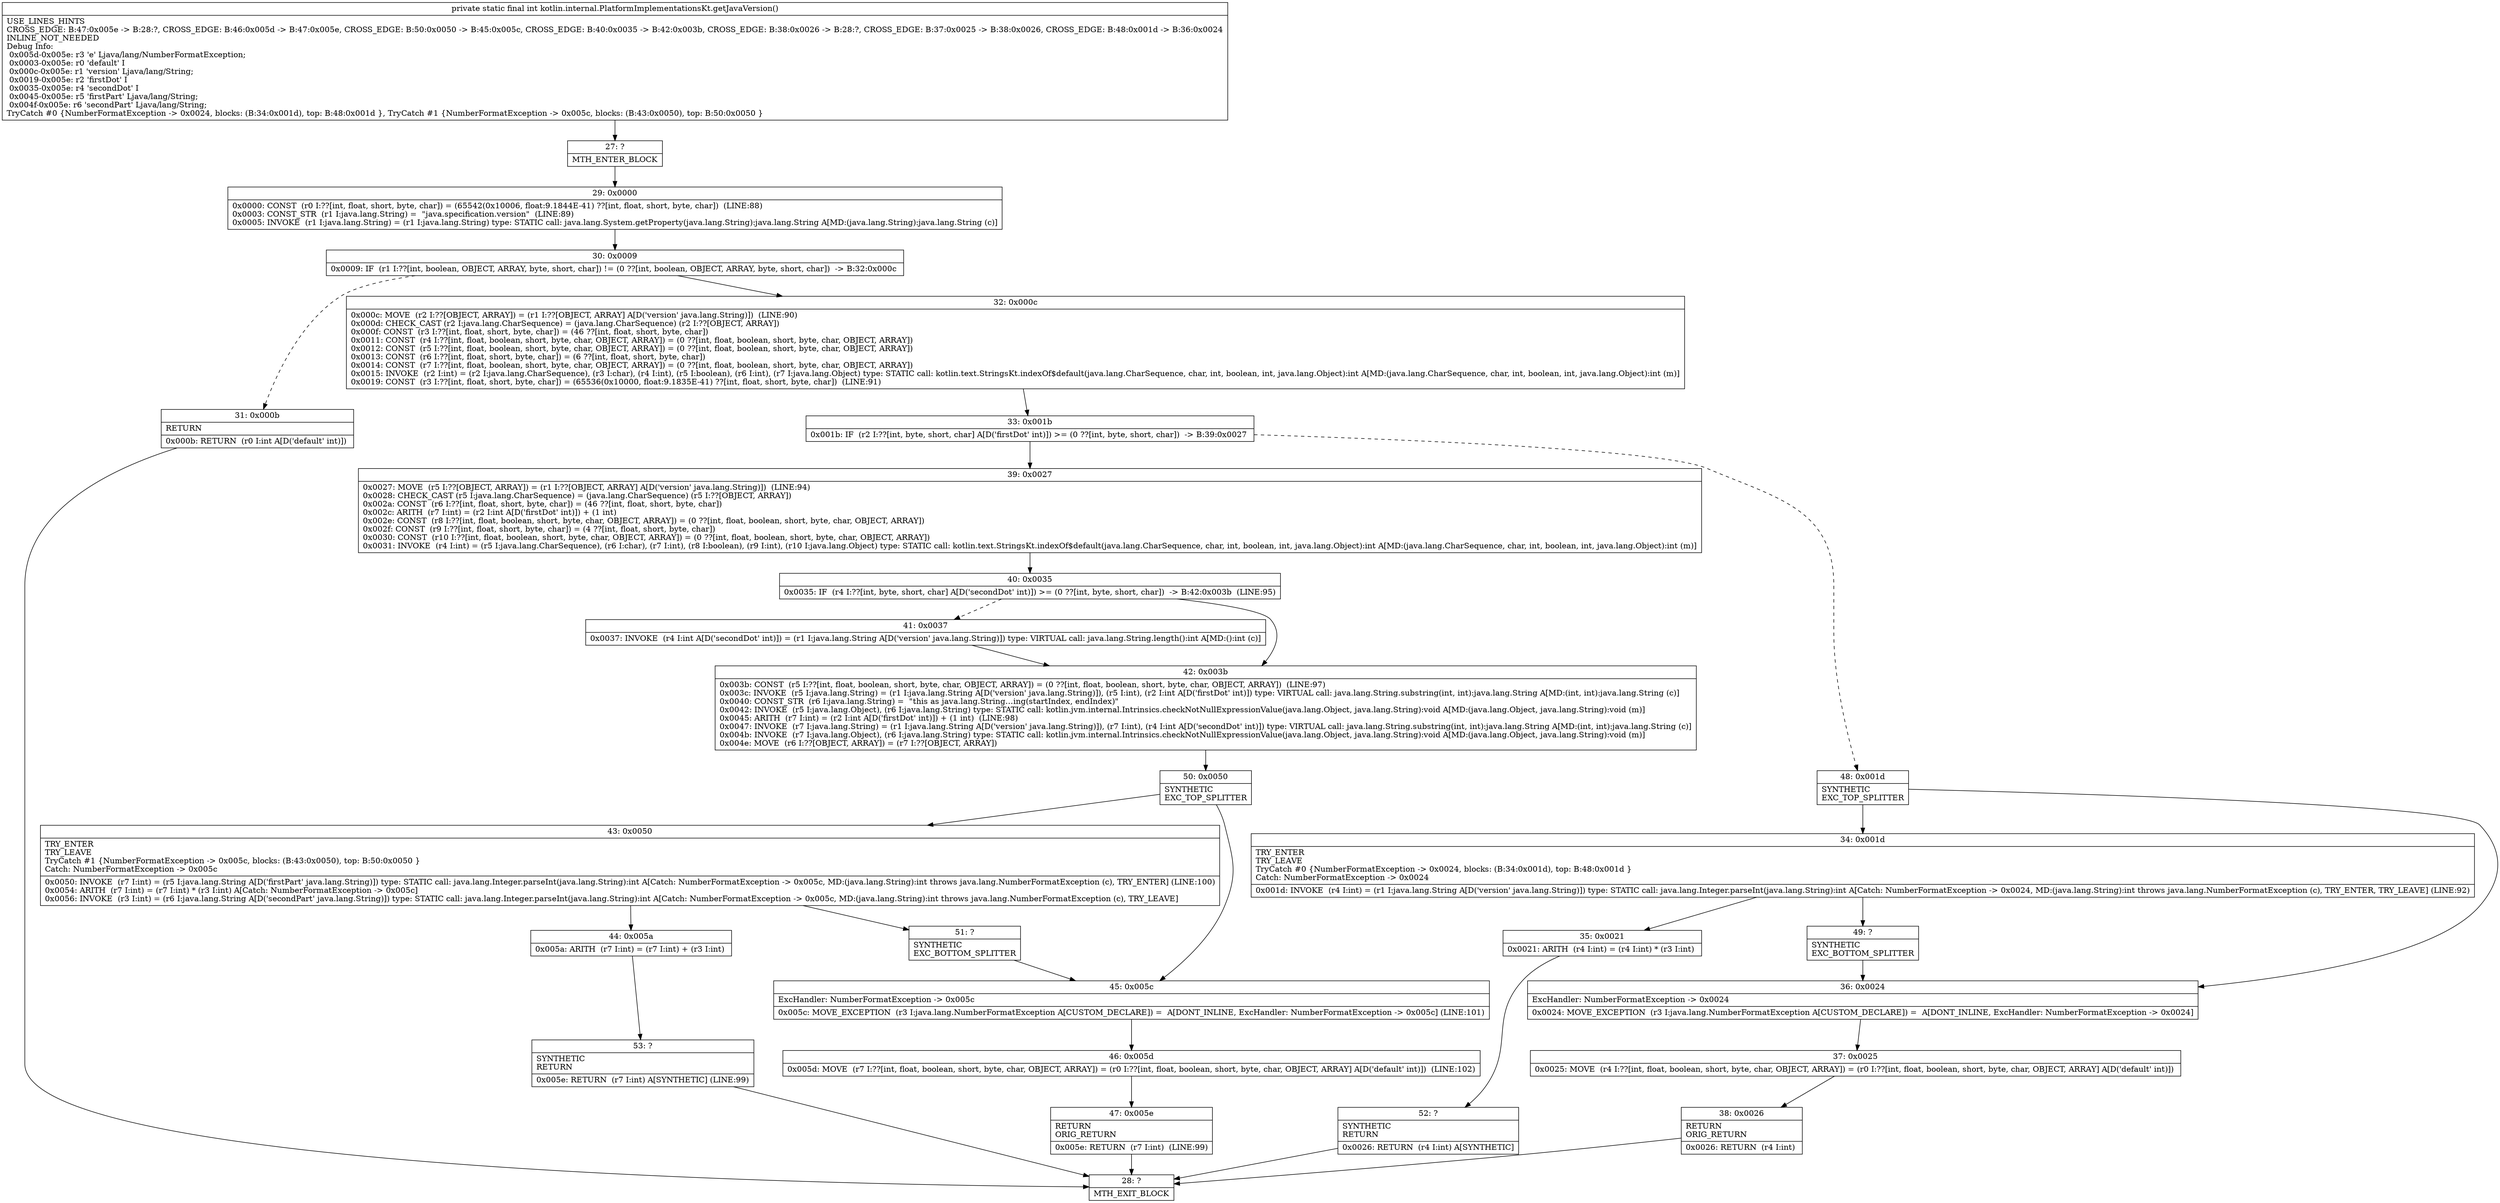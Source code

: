 digraph "CFG forkotlin.internal.PlatformImplementationsKt.getJavaVersion()I" {
Node_27 [shape=record,label="{27\:\ ?|MTH_ENTER_BLOCK\l}"];
Node_29 [shape=record,label="{29\:\ 0x0000|0x0000: CONST  (r0 I:??[int, float, short, byte, char]) = (65542(0x10006, float:9.1844E\-41) ??[int, float, short, byte, char])  (LINE:88)\l0x0003: CONST_STR  (r1 I:java.lang.String) =  \"java.specification.version\"  (LINE:89)\l0x0005: INVOKE  (r1 I:java.lang.String) = (r1 I:java.lang.String) type: STATIC call: java.lang.System.getProperty(java.lang.String):java.lang.String A[MD:(java.lang.String):java.lang.String (c)]\l}"];
Node_30 [shape=record,label="{30\:\ 0x0009|0x0009: IF  (r1 I:??[int, boolean, OBJECT, ARRAY, byte, short, char]) != (0 ??[int, boolean, OBJECT, ARRAY, byte, short, char])  \-\> B:32:0x000c \l}"];
Node_31 [shape=record,label="{31\:\ 0x000b|RETURN\l|0x000b: RETURN  (r0 I:int A[D('default' int)]) \l}"];
Node_28 [shape=record,label="{28\:\ ?|MTH_EXIT_BLOCK\l}"];
Node_32 [shape=record,label="{32\:\ 0x000c|0x000c: MOVE  (r2 I:??[OBJECT, ARRAY]) = (r1 I:??[OBJECT, ARRAY] A[D('version' java.lang.String)])  (LINE:90)\l0x000d: CHECK_CAST (r2 I:java.lang.CharSequence) = (java.lang.CharSequence) (r2 I:??[OBJECT, ARRAY]) \l0x000f: CONST  (r3 I:??[int, float, short, byte, char]) = (46 ??[int, float, short, byte, char]) \l0x0011: CONST  (r4 I:??[int, float, boolean, short, byte, char, OBJECT, ARRAY]) = (0 ??[int, float, boolean, short, byte, char, OBJECT, ARRAY]) \l0x0012: CONST  (r5 I:??[int, float, boolean, short, byte, char, OBJECT, ARRAY]) = (0 ??[int, float, boolean, short, byte, char, OBJECT, ARRAY]) \l0x0013: CONST  (r6 I:??[int, float, short, byte, char]) = (6 ??[int, float, short, byte, char]) \l0x0014: CONST  (r7 I:??[int, float, boolean, short, byte, char, OBJECT, ARRAY]) = (0 ??[int, float, boolean, short, byte, char, OBJECT, ARRAY]) \l0x0015: INVOKE  (r2 I:int) = (r2 I:java.lang.CharSequence), (r3 I:char), (r4 I:int), (r5 I:boolean), (r6 I:int), (r7 I:java.lang.Object) type: STATIC call: kotlin.text.StringsKt.indexOf$default(java.lang.CharSequence, char, int, boolean, int, java.lang.Object):int A[MD:(java.lang.CharSequence, char, int, boolean, int, java.lang.Object):int (m)]\l0x0019: CONST  (r3 I:??[int, float, short, byte, char]) = (65536(0x10000, float:9.1835E\-41) ??[int, float, short, byte, char])  (LINE:91)\l}"];
Node_33 [shape=record,label="{33\:\ 0x001b|0x001b: IF  (r2 I:??[int, byte, short, char] A[D('firstDot' int)]) \>= (0 ??[int, byte, short, char])  \-\> B:39:0x0027 \l}"];
Node_39 [shape=record,label="{39\:\ 0x0027|0x0027: MOVE  (r5 I:??[OBJECT, ARRAY]) = (r1 I:??[OBJECT, ARRAY] A[D('version' java.lang.String)])  (LINE:94)\l0x0028: CHECK_CAST (r5 I:java.lang.CharSequence) = (java.lang.CharSequence) (r5 I:??[OBJECT, ARRAY]) \l0x002a: CONST  (r6 I:??[int, float, short, byte, char]) = (46 ??[int, float, short, byte, char]) \l0x002c: ARITH  (r7 I:int) = (r2 I:int A[D('firstDot' int)]) + (1 int) \l0x002e: CONST  (r8 I:??[int, float, boolean, short, byte, char, OBJECT, ARRAY]) = (0 ??[int, float, boolean, short, byte, char, OBJECT, ARRAY]) \l0x002f: CONST  (r9 I:??[int, float, short, byte, char]) = (4 ??[int, float, short, byte, char]) \l0x0030: CONST  (r10 I:??[int, float, boolean, short, byte, char, OBJECT, ARRAY]) = (0 ??[int, float, boolean, short, byte, char, OBJECT, ARRAY]) \l0x0031: INVOKE  (r4 I:int) = (r5 I:java.lang.CharSequence), (r6 I:char), (r7 I:int), (r8 I:boolean), (r9 I:int), (r10 I:java.lang.Object) type: STATIC call: kotlin.text.StringsKt.indexOf$default(java.lang.CharSequence, char, int, boolean, int, java.lang.Object):int A[MD:(java.lang.CharSequence, char, int, boolean, int, java.lang.Object):int (m)]\l}"];
Node_40 [shape=record,label="{40\:\ 0x0035|0x0035: IF  (r4 I:??[int, byte, short, char] A[D('secondDot' int)]) \>= (0 ??[int, byte, short, char])  \-\> B:42:0x003b  (LINE:95)\l}"];
Node_41 [shape=record,label="{41\:\ 0x0037|0x0037: INVOKE  (r4 I:int A[D('secondDot' int)]) = (r1 I:java.lang.String A[D('version' java.lang.String)]) type: VIRTUAL call: java.lang.String.length():int A[MD:():int (c)]\l}"];
Node_42 [shape=record,label="{42\:\ 0x003b|0x003b: CONST  (r5 I:??[int, float, boolean, short, byte, char, OBJECT, ARRAY]) = (0 ??[int, float, boolean, short, byte, char, OBJECT, ARRAY])  (LINE:97)\l0x003c: INVOKE  (r5 I:java.lang.String) = (r1 I:java.lang.String A[D('version' java.lang.String)]), (r5 I:int), (r2 I:int A[D('firstDot' int)]) type: VIRTUAL call: java.lang.String.substring(int, int):java.lang.String A[MD:(int, int):java.lang.String (c)]\l0x0040: CONST_STR  (r6 I:java.lang.String) =  \"this as java.lang.String…ing(startIndex, endIndex)\" \l0x0042: INVOKE  (r5 I:java.lang.Object), (r6 I:java.lang.String) type: STATIC call: kotlin.jvm.internal.Intrinsics.checkNotNullExpressionValue(java.lang.Object, java.lang.String):void A[MD:(java.lang.Object, java.lang.String):void (m)]\l0x0045: ARITH  (r7 I:int) = (r2 I:int A[D('firstDot' int)]) + (1 int)  (LINE:98)\l0x0047: INVOKE  (r7 I:java.lang.String) = (r1 I:java.lang.String A[D('version' java.lang.String)]), (r7 I:int), (r4 I:int A[D('secondDot' int)]) type: VIRTUAL call: java.lang.String.substring(int, int):java.lang.String A[MD:(int, int):java.lang.String (c)]\l0x004b: INVOKE  (r7 I:java.lang.Object), (r6 I:java.lang.String) type: STATIC call: kotlin.jvm.internal.Intrinsics.checkNotNullExpressionValue(java.lang.Object, java.lang.String):void A[MD:(java.lang.Object, java.lang.String):void (m)]\l0x004e: MOVE  (r6 I:??[OBJECT, ARRAY]) = (r7 I:??[OBJECT, ARRAY]) \l}"];
Node_50 [shape=record,label="{50\:\ 0x0050|SYNTHETIC\lEXC_TOP_SPLITTER\l}"];
Node_43 [shape=record,label="{43\:\ 0x0050|TRY_ENTER\lTRY_LEAVE\lTryCatch #1 \{NumberFormatException \-\> 0x005c, blocks: (B:43:0x0050), top: B:50:0x0050 \}\lCatch: NumberFormatException \-\> 0x005c\l|0x0050: INVOKE  (r7 I:int) = (r5 I:java.lang.String A[D('firstPart' java.lang.String)]) type: STATIC call: java.lang.Integer.parseInt(java.lang.String):int A[Catch: NumberFormatException \-\> 0x005c, MD:(java.lang.String):int throws java.lang.NumberFormatException (c), TRY_ENTER] (LINE:100)\l0x0054: ARITH  (r7 I:int) = (r7 I:int) * (r3 I:int) A[Catch: NumberFormatException \-\> 0x005c]\l0x0056: INVOKE  (r3 I:int) = (r6 I:java.lang.String A[D('secondPart' java.lang.String)]) type: STATIC call: java.lang.Integer.parseInt(java.lang.String):int A[Catch: NumberFormatException \-\> 0x005c, MD:(java.lang.String):int throws java.lang.NumberFormatException (c), TRY_LEAVE]\l}"];
Node_44 [shape=record,label="{44\:\ 0x005a|0x005a: ARITH  (r7 I:int) = (r7 I:int) + (r3 I:int) \l}"];
Node_53 [shape=record,label="{53\:\ ?|SYNTHETIC\lRETURN\l|0x005e: RETURN  (r7 I:int) A[SYNTHETIC] (LINE:99)\l}"];
Node_51 [shape=record,label="{51\:\ ?|SYNTHETIC\lEXC_BOTTOM_SPLITTER\l}"];
Node_45 [shape=record,label="{45\:\ 0x005c|ExcHandler: NumberFormatException \-\> 0x005c\l|0x005c: MOVE_EXCEPTION  (r3 I:java.lang.NumberFormatException A[CUSTOM_DECLARE]) =  A[DONT_INLINE, ExcHandler: NumberFormatException \-\> 0x005c] (LINE:101)\l}"];
Node_46 [shape=record,label="{46\:\ 0x005d|0x005d: MOVE  (r7 I:??[int, float, boolean, short, byte, char, OBJECT, ARRAY]) = (r0 I:??[int, float, boolean, short, byte, char, OBJECT, ARRAY] A[D('default' int)])  (LINE:102)\l}"];
Node_47 [shape=record,label="{47\:\ 0x005e|RETURN\lORIG_RETURN\l|0x005e: RETURN  (r7 I:int)  (LINE:99)\l}"];
Node_48 [shape=record,label="{48\:\ 0x001d|SYNTHETIC\lEXC_TOP_SPLITTER\l}"];
Node_34 [shape=record,label="{34\:\ 0x001d|TRY_ENTER\lTRY_LEAVE\lTryCatch #0 \{NumberFormatException \-\> 0x0024, blocks: (B:34:0x001d), top: B:48:0x001d \}\lCatch: NumberFormatException \-\> 0x0024\l|0x001d: INVOKE  (r4 I:int) = (r1 I:java.lang.String A[D('version' java.lang.String)]) type: STATIC call: java.lang.Integer.parseInt(java.lang.String):int A[Catch: NumberFormatException \-\> 0x0024, MD:(java.lang.String):int throws java.lang.NumberFormatException (c), TRY_ENTER, TRY_LEAVE] (LINE:92)\l}"];
Node_35 [shape=record,label="{35\:\ 0x0021|0x0021: ARITH  (r4 I:int) = (r4 I:int) * (r3 I:int) \l}"];
Node_52 [shape=record,label="{52\:\ ?|SYNTHETIC\lRETURN\l|0x0026: RETURN  (r4 I:int) A[SYNTHETIC]\l}"];
Node_49 [shape=record,label="{49\:\ ?|SYNTHETIC\lEXC_BOTTOM_SPLITTER\l}"];
Node_36 [shape=record,label="{36\:\ 0x0024|ExcHandler: NumberFormatException \-\> 0x0024\l|0x0024: MOVE_EXCEPTION  (r3 I:java.lang.NumberFormatException A[CUSTOM_DECLARE]) =  A[DONT_INLINE, ExcHandler: NumberFormatException \-\> 0x0024]\l}"];
Node_37 [shape=record,label="{37\:\ 0x0025|0x0025: MOVE  (r4 I:??[int, float, boolean, short, byte, char, OBJECT, ARRAY]) = (r0 I:??[int, float, boolean, short, byte, char, OBJECT, ARRAY] A[D('default' int)]) \l}"];
Node_38 [shape=record,label="{38\:\ 0x0026|RETURN\lORIG_RETURN\l|0x0026: RETURN  (r4 I:int) \l}"];
MethodNode[shape=record,label="{private static final int kotlin.internal.PlatformImplementationsKt.getJavaVersion()  | USE_LINES_HINTS\lCROSS_EDGE: B:47:0x005e \-\> B:28:?, CROSS_EDGE: B:46:0x005d \-\> B:47:0x005e, CROSS_EDGE: B:50:0x0050 \-\> B:45:0x005c, CROSS_EDGE: B:40:0x0035 \-\> B:42:0x003b, CROSS_EDGE: B:38:0x0026 \-\> B:28:?, CROSS_EDGE: B:37:0x0025 \-\> B:38:0x0026, CROSS_EDGE: B:48:0x001d \-\> B:36:0x0024\lINLINE_NOT_NEEDED\lDebug Info:\l  0x005d\-0x005e: r3 'e' Ljava\/lang\/NumberFormatException;\l  0x0003\-0x005e: r0 'default' I\l  0x000c\-0x005e: r1 'version' Ljava\/lang\/String;\l  0x0019\-0x005e: r2 'firstDot' I\l  0x0035\-0x005e: r4 'secondDot' I\l  0x0045\-0x005e: r5 'firstPart' Ljava\/lang\/String;\l  0x004f\-0x005e: r6 'secondPart' Ljava\/lang\/String;\lTryCatch #0 \{NumberFormatException \-\> 0x0024, blocks: (B:34:0x001d), top: B:48:0x001d \}, TryCatch #1 \{NumberFormatException \-\> 0x005c, blocks: (B:43:0x0050), top: B:50:0x0050 \}\l}"];
MethodNode -> Node_27;Node_27 -> Node_29;
Node_29 -> Node_30;
Node_30 -> Node_31[style=dashed];
Node_30 -> Node_32;
Node_31 -> Node_28;
Node_32 -> Node_33;
Node_33 -> Node_39;
Node_33 -> Node_48[style=dashed];
Node_39 -> Node_40;
Node_40 -> Node_41[style=dashed];
Node_40 -> Node_42;
Node_41 -> Node_42;
Node_42 -> Node_50;
Node_50 -> Node_43;
Node_50 -> Node_45;
Node_43 -> Node_44;
Node_43 -> Node_51;
Node_44 -> Node_53;
Node_53 -> Node_28;
Node_51 -> Node_45;
Node_45 -> Node_46;
Node_46 -> Node_47;
Node_47 -> Node_28;
Node_48 -> Node_34;
Node_48 -> Node_36;
Node_34 -> Node_35;
Node_34 -> Node_49;
Node_35 -> Node_52;
Node_52 -> Node_28;
Node_49 -> Node_36;
Node_36 -> Node_37;
Node_37 -> Node_38;
Node_38 -> Node_28;
}

